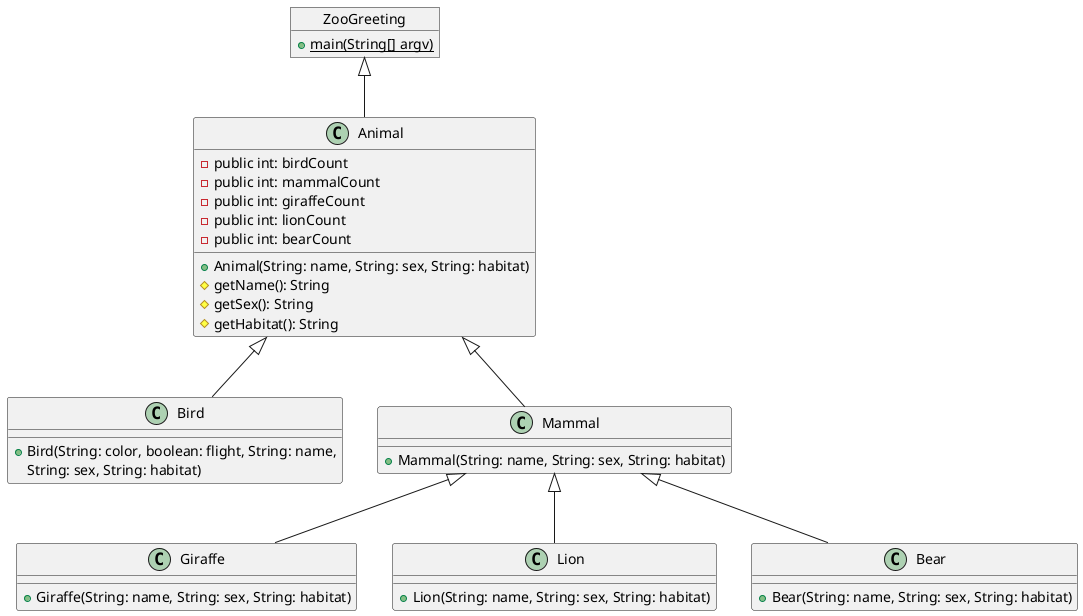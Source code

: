 @startuml

object ZooGreeting {
    + main(String[] argv) {static}
}

class Animal extends ZooGreeting {
    - public int: birdCount
    - public int: mammalCount
    - public int: giraffeCount
    - public int: lionCount
    - public int: bearCount
    + Animal(String: name, String: sex, String: habitat)
    # getName(): String
    # getSex(): String
    # getHabitat(): String
}

class Bird extends Animal {
    + Bird(String: color, boolean: flight, String: name,
      String: sex, String: habitat)
}

class Mammal extends Animal {
    + Mammal(String: name, String: sex, String: habitat)
}

class Giraffe extends Mammal {
    + Giraffe(String: name, String: sex, String: habitat)
}

class Lion extends Mammal {
    + Lion(String: name, String: sex, String: habitat)
}

class Bear extends Mammal {
    + Bear(String: name, String: sex, String: habitat)
}
@enduml